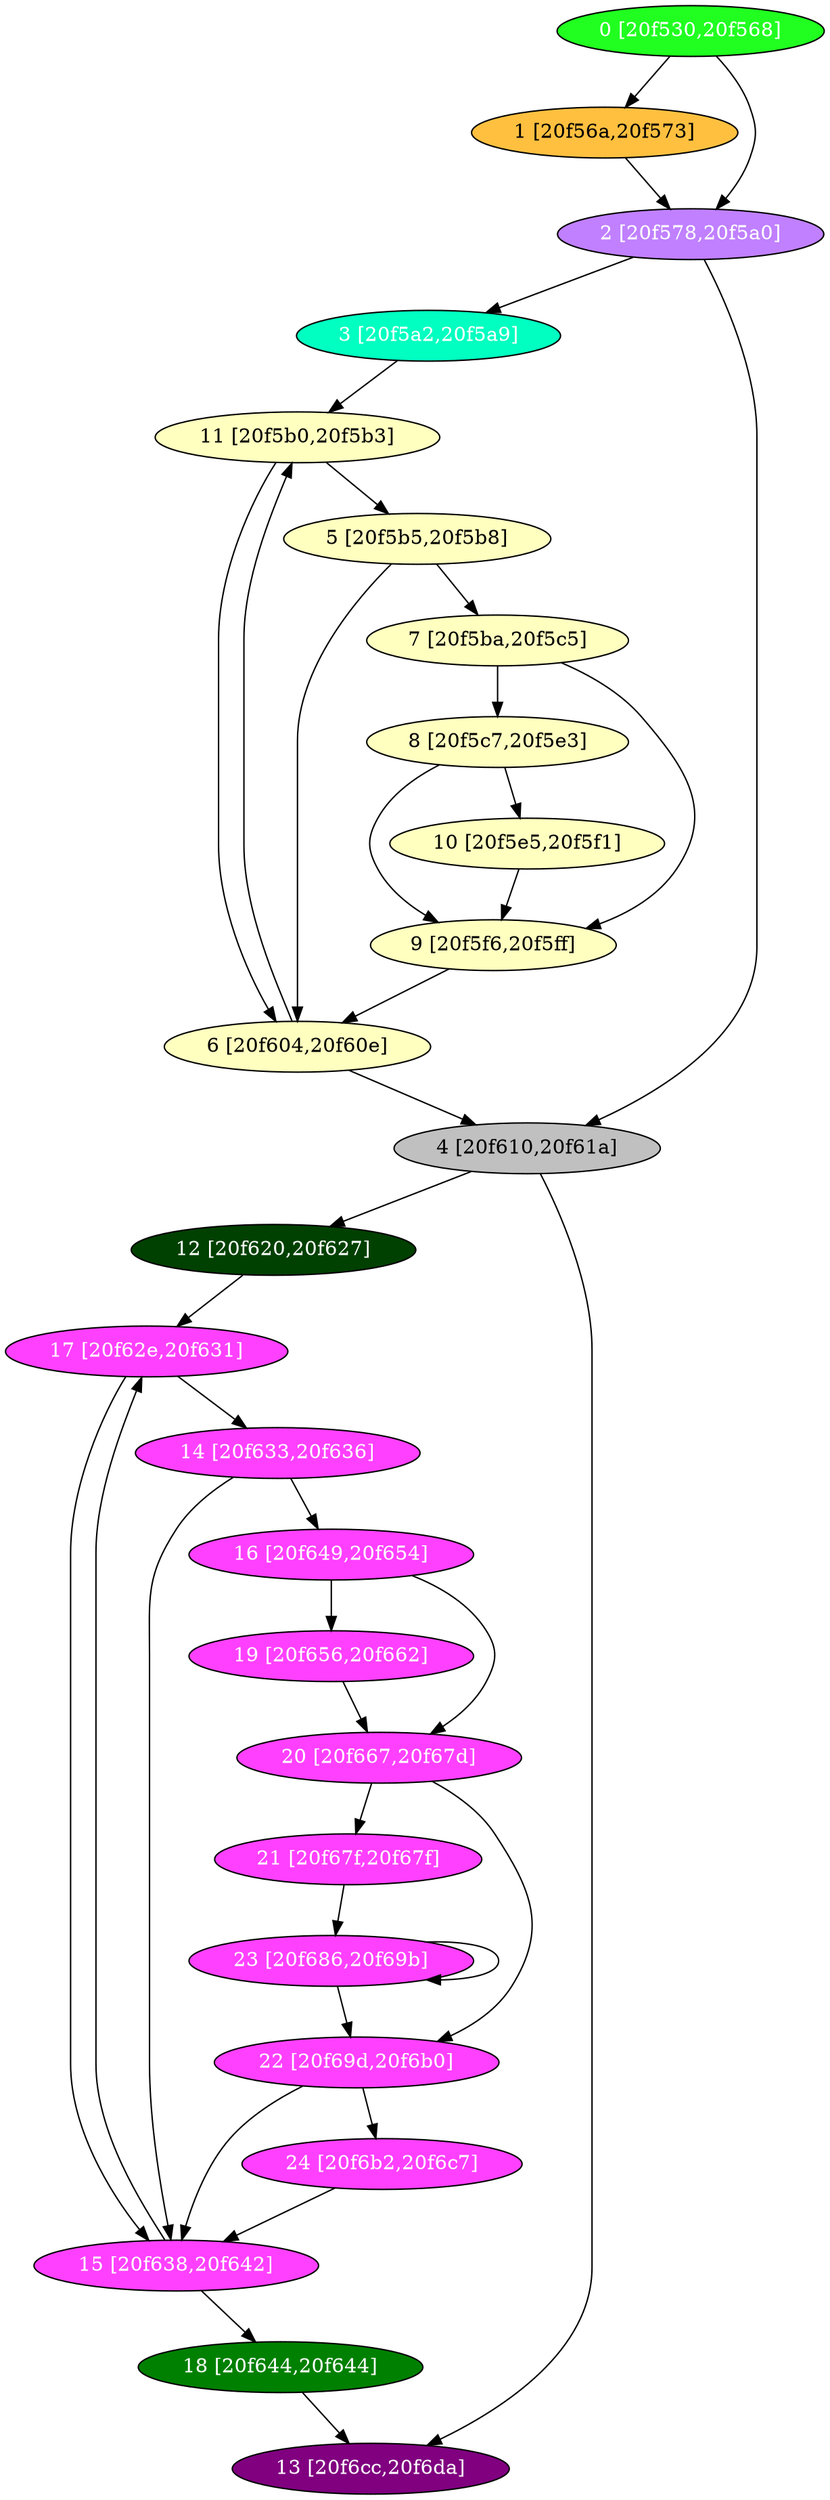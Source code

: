 diGraph libnss3{
	libnss3_0  [style=filled fillcolor="#20FF20" fontcolor="#ffffff" shape=oval label="0 [20f530,20f568]"]
	libnss3_1  [style=filled fillcolor="#FFC040" fontcolor="#000000" shape=oval label="1 [20f56a,20f573]"]
	libnss3_2  [style=filled fillcolor="#C080FF" fontcolor="#ffffff" shape=oval label="2 [20f578,20f5a0]"]
	libnss3_3  [style=filled fillcolor="#00FFC0" fontcolor="#ffffff" shape=oval label="3 [20f5a2,20f5a9]"]
	libnss3_4  [style=filled fillcolor="#C0C0C0" fontcolor="#000000" shape=oval label="4 [20f610,20f61a]"]
	libnss3_5  [style=filled fillcolor="#FFFFC0" fontcolor="#000000" shape=oval label="5 [20f5b5,20f5b8]"]
	libnss3_6  [style=filled fillcolor="#FFFFC0" fontcolor="#000000" shape=oval label="6 [20f604,20f60e]"]
	libnss3_7  [style=filled fillcolor="#FFFFC0" fontcolor="#000000" shape=oval label="7 [20f5ba,20f5c5]"]
	libnss3_8  [style=filled fillcolor="#FFFFC0" fontcolor="#000000" shape=oval label="8 [20f5c7,20f5e3]"]
	libnss3_9  [style=filled fillcolor="#FFFFC0" fontcolor="#000000" shape=oval label="9 [20f5f6,20f5ff]"]
	libnss3_a  [style=filled fillcolor="#FFFFC0" fontcolor="#000000" shape=oval label="10 [20f5e5,20f5f1]"]
	libnss3_b  [style=filled fillcolor="#FFFFC0" fontcolor="#000000" shape=oval label="11 [20f5b0,20f5b3]"]
	libnss3_c  [style=filled fillcolor="#004000" fontcolor="#ffffff" shape=oval label="12 [20f620,20f627]"]
	libnss3_d  [style=filled fillcolor="#800080" fontcolor="#ffffff" shape=oval label="13 [20f6cc,20f6da]"]
	libnss3_e  [style=filled fillcolor="#FF40FF" fontcolor="#ffffff" shape=oval label="14 [20f633,20f636]"]
	libnss3_f  [style=filled fillcolor="#FF40FF" fontcolor="#ffffff" shape=oval label="15 [20f638,20f642]"]
	libnss3_10  [style=filled fillcolor="#FF40FF" fontcolor="#ffffff" shape=oval label="16 [20f649,20f654]"]
	libnss3_11  [style=filled fillcolor="#FF40FF" fontcolor="#ffffff" shape=oval label="17 [20f62e,20f631]"]
	libnss3_12  [style=filled fillcolor="#008000" fontcolor="#ffffff" shape=oval label="18 [20f644,20f644]"]
	libnss3_13  [style=filled fillcolor="#FF40FF" fontcolor="#ffffff" shape=oval label="19 [20f656,20f662]"]
	libnss3_14  [style=filled fillcolor="#FF40FF" fontcolor="#ffffff" shape=oval label="20 [20f667,20f67d]"]
	libnss3_15  [style=filled fillcolor="#FF40FF" fontcolor="#ffffff" shape=oval label="21 [20f67f,20f67f]"]
	libnss3_16  [style=filled fillcolor="#FF40FF" fontcolor="#ffffff" shape=oval label="22 [20f69d,20f6b0]"]
	libnss3_17  [style=filled fillcolor="#FF40FF" fontcolor="#ffffff" shape=oval label="23 [20f686,20f69b]"]
	libnss3_18  [style=filled fillcolor="#FF40FF" fontcolor="#ffffff" shape=oval label="24 [20f6b2,20f6c7]"]

	libnss3_0 -> libnss3_1
	libnss3_0 -> libnss3_2
	libnss3_1 -> libnss3_2
	libnss3_2 -> libnss3_3
	libnss3_2 -> libnss3_4
	libnss3_3 -> libnss3_b
	libnss3_4 -> libnss3_c
	libnss3_4 -> libnss3_d
	libnss3_5 -> libnss3_6
	libnss3_5 -> libnss3_7
	libnss3_6 -> libnss3_4
	libnss3_6 -> libnss3_b
	libnss3_7 -> libnss3_8
	libnss3_7 -> libnss3_9
	libnss3_8 -> libnss3_9
	libnss3_8 -> libnss3_a
	libnss3_9 -> libnss3_6
	libnss3_a -> libnss3_9
	libnss3_b -> libnss3_5
	libnss3_b -> libnss3_6
	libnss3_c -> libnss3_11
	libnss3_e -> libnss3_f
	libnss3_e -> libnss3_10
	libnss3_f -> libnss3_11
	libnss3_f -> libnss3_12
	libnss3_10 -> libnss3_13
	libnss3_10 -> libnss3_14
	libnss3_11 -> libnss3_e
	libnss3_11 -> libnss3_f
	libnss3_12 -> libnss3_d
	libnss3_13 -> libnss3_14
	libnss3_14 -> libnss3_15
	libnss3_14 -> libnss3_16
	libnss3_15 -> libnss3_17
	libnss3_16 -> libnss3_f
	libnss3_16 -> libnss3_18
	libnss3_17 -> libnss3_16
	libnss3_17 -> libnss3_17
	libnss3_18 -> libnss3_f
}